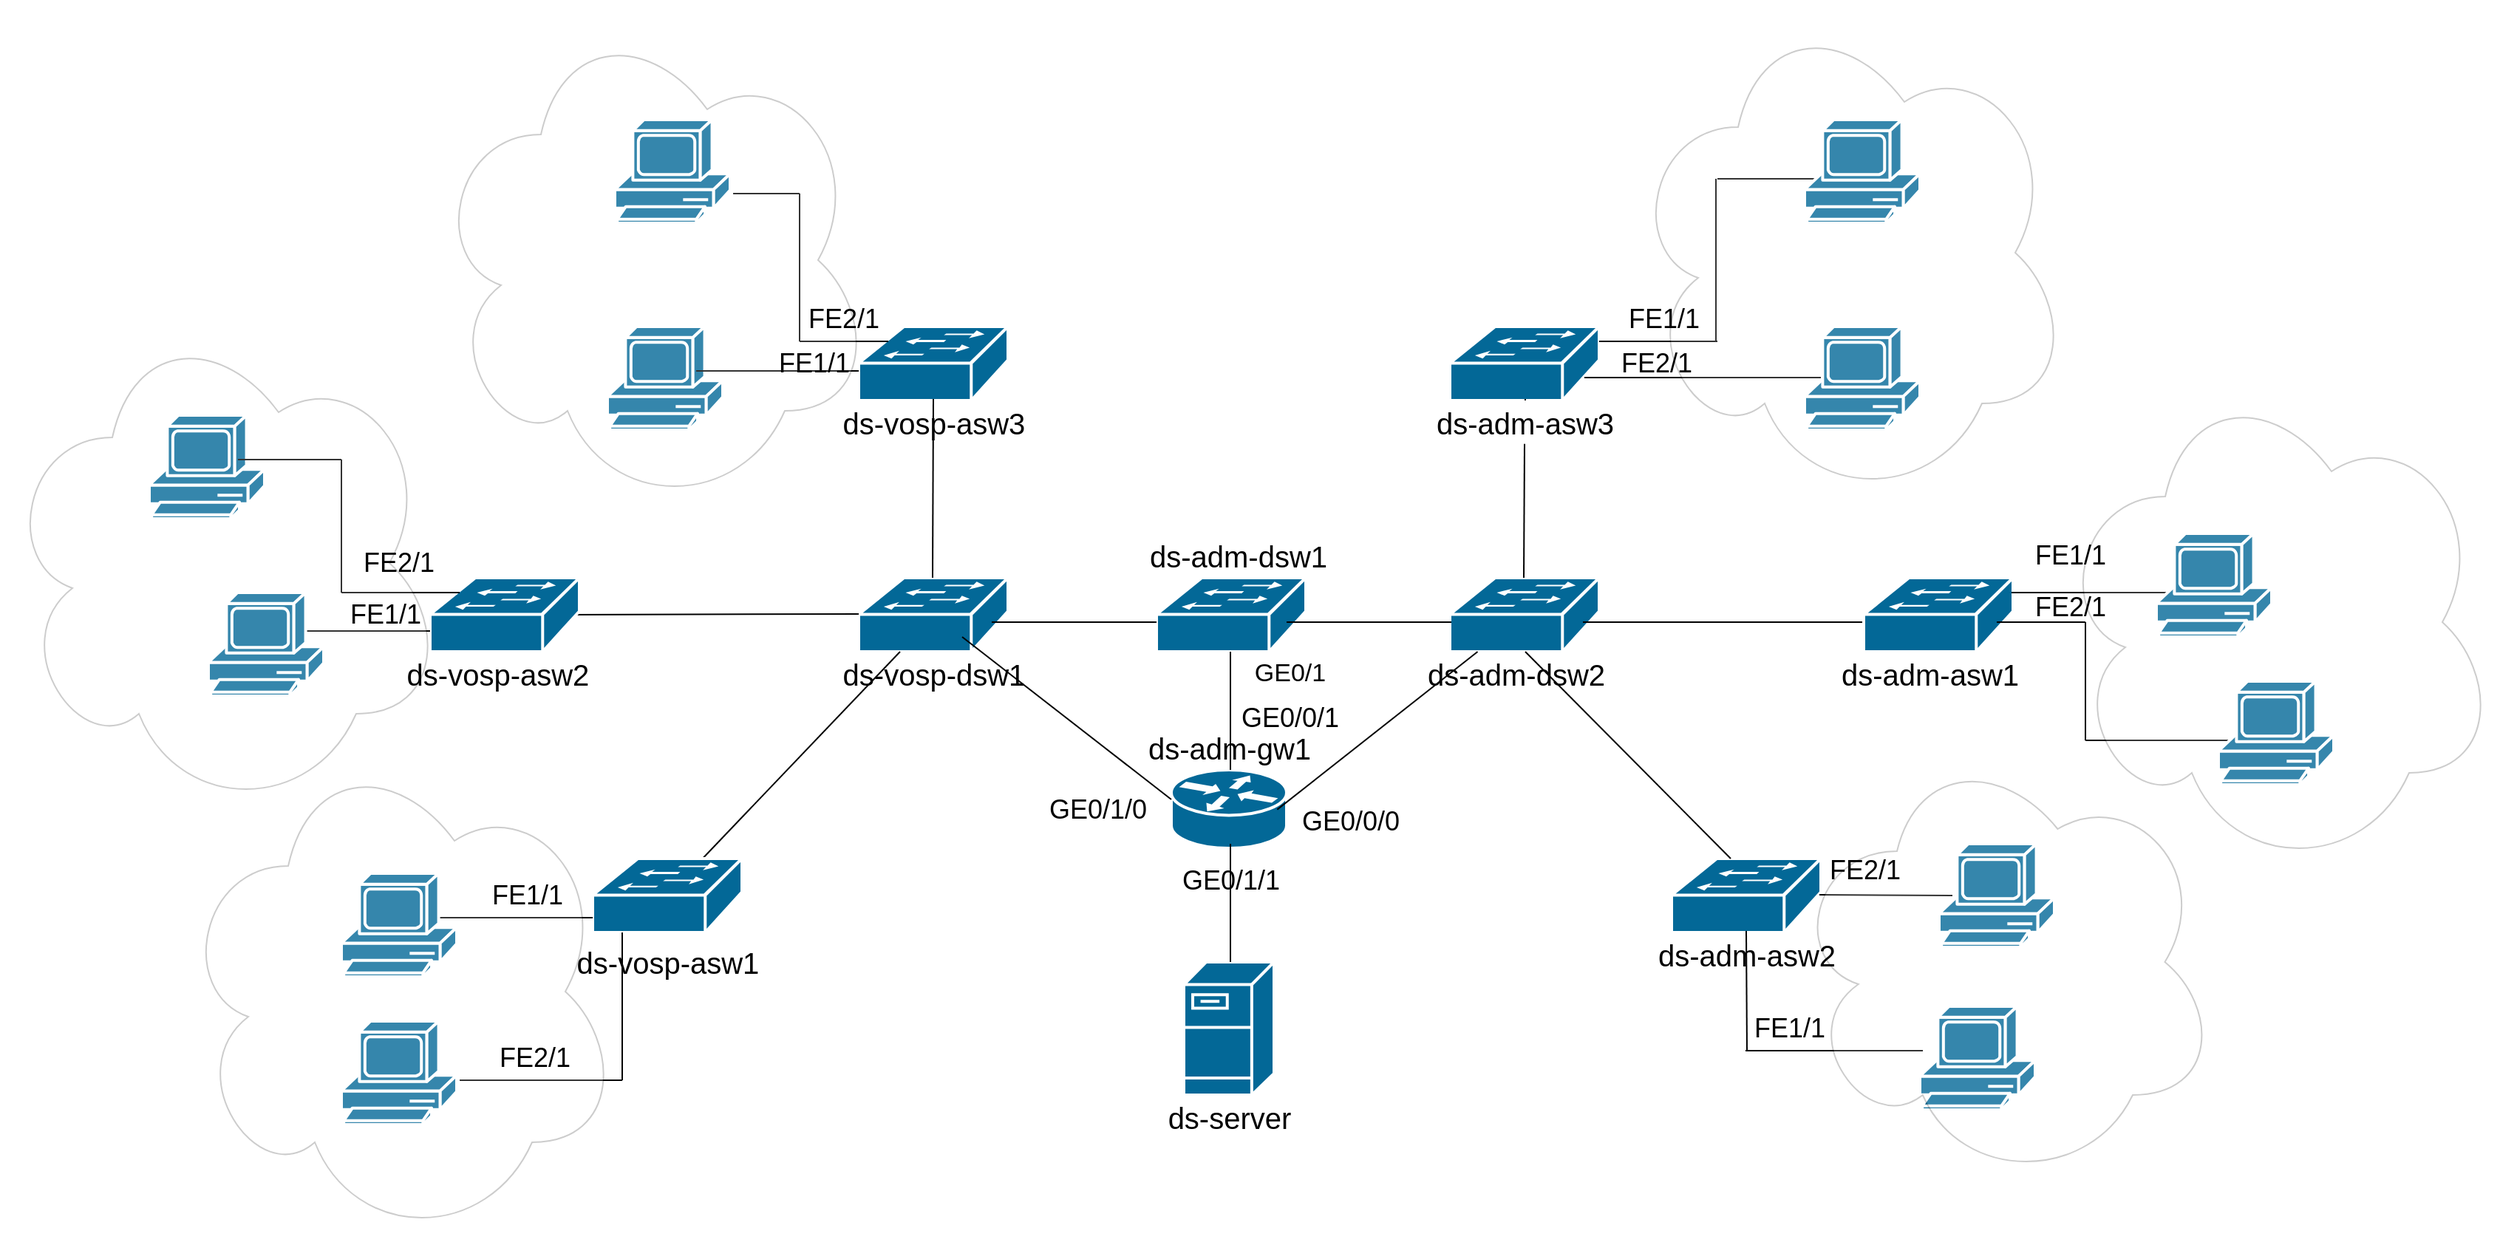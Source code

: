 <mxfile version="21.1.7" type="github">
  <diagram name="Page-1" id="c37626ed-c26b-45fb-9056-f9ebc6bb27b6">
    <mxGraphModel dx="1684" dy="95" grid="1" gridSize="10" guides="1" tooltips="1" connect="1" arrows="1" fold="1" page="1" pageScale="1" pageWidth="1100" pageHeight="850" background="none" math="0" shadow="0">
      <root>
        <mxCell id="0" />
        <mxCell id="1" parent="0" />
        <mxCell id="XvvMgI4vBFlba0enUQ60-3" value="" style="shape=mxgraph.cisco.computers_and_peripherals.pc;sketch=0;html=1;pointerEvents=1;dashed=0;fillColor=#036897;strokeColor=#ffffff;strokeWidth=2;verticalLabelPosition=bottom;verticalAlign=top;align=center;outlineConnect=0;" parent="1" vertex="1">
          <mxGeometry x="-140" y="1150" width="78" height="70" as="geometry" />
        </mxCell>
        <mxCell id="XvvMgI4vBFlba0enUQ60-4" value="" style="shape=mxgraph.cisco.computers_and_peripherals.pc;sketch=0;html=1;pointerEvents=1;dashed=0;fillColor=#036897;strokeColor=#ffffff;strokeWidth=2;verticalLabelPosition=bottom;verticalAlign=top;align=center;outlineConnect=0;" parent="1" vertex="1">
          <mxGeometry x="-135" y="1010" width="78" height="70" as="geometry" />
        </mxCell>
        <mxCell id="XvvMgI4vBFlba0enUQ60-5" value="" style="shape=mxgraph.cisco.switches.workgroup_switch;sketch=0;html=1;pointerEvents=1;dashed=0;fillColor=#036897;strokeColor=#ffffff;strokeWidth=2;verticalLabelPosition=bottom;verticalAlign=top;align=center;outlineConnect=0;" parent="1" vertex="1">
          <mxGeometry x="430" y="1320" width="101" height="50" as="geometry" />
        </mxCell>
        <mxCell id="XvvMgI4vBFlba0enUQ60-6" value="" style="shape=mxgraph.cisco.switches.workgroup_switch;sketch=0;html=1;pointerEvents=1;dashed=0;fillColor=#036897;strokeColor=#ffffff;strokeWidth=2;verticalLabelPosition=bottom;verticalAlign=top;align=center;outlineConnect=0;" parent="1" vertex="1">
          <mxGeometry x="231.5" y="1320" width="101" height="50" as="geometry" />
        </mxCell>
        <mxCell id="XvvMgI4vBFlba0enUQ60-8" value="" style="shape=mxgraph.cisco.switches.workgroup_switch;sketch=0;html=1;pointerEvents=1;dashed=0;fillColor=#036897;strokeColor=#ffffff;strokeWidth=2;verticalLabelPosition=bottom;verticalAlign=top;align=center;outlineConnect=0;" parent="1" vertex="1">
          <mxGeometry x="30" y="1320" width="101" height="50" as="geometry" />
        </mxCell>
        <mxCell id="XvvMgI4vBFlba0enUQ60-9" value="" style="shape=mxgraph.cisco.routers.router;sketch=0;html=1;pointerEvents=1;dashed=0;fillColor=#036897;strokeColor=#ffffff;strokeWidth=2;verticalLabelPosition=bottom;verticalAlign=top;align=center;outlineConnect=0;" parent="1" vertex="1">
          <mxGeometry x="241.5" y="1450" width="78" height="53" as="geometry" />
        </mxCell>
        <mxCell id="XvvMgI4vBFlba0enUQ60-10" value="" style="shape=mxgraph.cisco.servers.fileserver;sketch=0;html=1;pointerEvents=1;dashed=0;fillColor=#036897;strokeColor=#ffffff;strokeWidth=2;verticalLabelPosition=bottom;verticalAlign=top;align=center;outlineConnect=0;" parent="1" vertex="1">
          <mxGeometry x="250" y="1580" width="61" height="90" as="geometry" />
        </mxCell>
        <mxCell id="XvvMgI4vBFlba0enUQ60-12" value="" style="shape=mxgraph.cisco.switches.workgroup_switch;sketch=0;html=1;pointerEvents=1;dashed=0;fillColor=#036897;strokeColor=#ffffff;strokeWidth=2;verticalLabelPosition=bottom;verticalAlign=top;align=center;outlineConnect=0;" parent="1" vertex="1">
          <mxGeometry x="30" y="1150" width="101" height="50" as="geometry" />
        </mxCell>
        <mxCell id="XvvMgI4vBFlba0enUQ60-13" value="" style="shape=mxgraph.cisco.switches.workgroup_switch;sketch=0;html=1;pointerEvents=1;dashed=0;fillColor=#036897;strokeColor=#ffffff;strokeWidth=2;verticalLabelPosition=bottom;verticalAlign=top;align=center;outlineConnect=0;" parent="1" vertex="1">
          <mxGeometry x="430" y="1150" width="101" height="50" as="geometry" />
        </mxCell>
        <mxCell id="dDXD2PsUgnubhzzMAjPv-3" value="" style="endArrow=none;html=1;rounded=0;" parent="1" edge="1">
          <mxGeometry width="50" height="50" relative="1" as="geometry">
            <mxPoint x="281.5" y="1450" as="sourcePoint" />
            <mxPoint x="281.5" y="1370" as="targetPoint" />
          </mxGeometry>
        </mxCell>
        <mxCell id="dDXD2PsUgnubhzzMAjPv-5" value="" style="endArrow=none;html=1;rounded=0;" parent="1" edge="1">
          <mxGeometry width="50" height="50" relative="1" as="geometry">
            <mxPoint x="281.5" y="1580" as="sourcePoint" />
            <mxPoint x="281.5" y="1500" as="targetPoint" />
          </mxGeometry>
        </mxCell>
        <mxCell id="dDXD2PsUgnubhzzMAjPv-6" value="" style="endArrow=none;html=1;rounded=0;" parent="1" edge="1">
          <mxGeometry width="50" height="50" relative="1" as="geometry">
            <mxPoint x="120" y="1350" as="sourcePoint" />
            <mxPoint x="231.5" y="1350" as="targetPoint" />
          </mxGeometry>
        </mxCell>
        <mxCell id="dDXD2PsUgnubhzzMAjPv-7" value="" style="endArrow=none;html=1;rounded=0;" parent="1" edge="1">
          <mxGeometry width="50" height="50" relative="1" as="geometry">
            <mxPoint x="319.5" y="1350" as="sourcePoint" />
            <mxPoint x="431" y="1350" as="targetPoint" />
          </mxGeometry>
        </mxCell>
        <mxCell id="dDXD2PsUgnubhzzMAjPv-8" value="" style="endArrow=none;html=1;rounded=0;entryX=0.5;entryY=0.98;entryDx=0;entryDy=0;entryPerimeter=0;" parent="1" target="XvvMgI4vBFlba0enUQ60-12" edge="1">
          <mxGeometry width="50" height="50" relative="1" as="geometry">
            <mxPoint x="80" y="1320" as="sourcePoint" />
            <mxPoint x="80" y="1230" as="targetPoint" />
          </mxGeometry>
        </mxCell>
        <mxCell id="dDXD2PsUgnubhzzMAjPv-9" value="" style="endArrow=none;html=1;rounded=0;entryX=0.5;entryY=0.98;entryDx=0;entryDy=0;entryPerimeter=0;" parent="1" edge="1" source="FELmi7-JpcPB_7Qh0uIB-7">
          <mxGeometry width="50" height="50" relative="1" as="geometry">
            <mxPoint x="480" y="1320" as="sourcePoint" />
            <mxPoint x="481" y="1199" as="targetPoint" />
          </mxGeometry>
        </mxCell>
        <mxCell id="dDXD2PsUgnubhzzMAjPv-10" value="" style="endArrow=none;html=1;rounded=0;" parent="1" edge="1">
          <mxGeometry width="50" height="50" relative="1" as="geometry">
            <mxPoint x="100" y="1360" as="sourcePoint" />
            <mxPoint x="241.5" y="1470" as="targetPoint" />
          </mxGeometry>
        </mxCell>
        <mxCell id="dDXD2PsUgnubhzzMAjPv-12" value="" style="endArrow=none;html=1;rounded=0;entryX=0.919;entryY=0.506;entryDx=0;entryDy=0;entryPerimeter=0;" parent="1" source="XvvMgI4vBFlba0enUQ60-5" target="XvvMgI4vBFlba0enUQ60-9" edge="1">
          <mxGeometry width="50" height="50" relative="1" as="geometry">
            <mxPoint x="159" y="1379" as="sourcePoint" />
            <mxPoint x="320" y="1480" as="targetPoint" />
          </mxGeometry>
        </mxCell>
        <mxCell id="dDXD2PsUgnubhzzMAjPv-13" value="" style="endArrow=none;html=1;rounded=0;" parent="1" edge="1">
          <mxGeometry width="50" height="50" relative="1" as="geometry">
            <mxPoint x="-170" y="1345" as="sourcePoint" />
            <mxPoint x="30" y="1344.5" as="targetPoint" />
          </mxGeometry>
        </mxCell>
        <mxCell id="dDXD2PsUgnubhzzMAjPv-14" value="" style="shape=mxgraph.cisco.switches.workgroup_switch;sketch=0;html=1;pointerEvents=1;dashed=0;fillColor=#036897;strokeColor=#ffffff;strokeWidth=2;verticalLabelPosition=bottom;verticalAlign=top;align=center;outlineConnect=0;" parent="1" vertex="1">
          <mxGeometry x="-260" y="1320" width="101" height="50" as="geometry" />
        </mxCell>
        <mxCell id="dDXD2PsUgnubhzzMAjPv-15" value="" style="endArrow=none;html=1;rounded=0;" parent="1" source="dDXD2PsUgnubhzzMAjPv-16" edge="1">
          <mxGeometry width="50" height="50" relative="1" as="geometry">
            <mxPoint x="58" y="1450" as="sourcePoint" />
            <mxPoint x="58" y="1370" as="targetPoint" />
          </mxGeometry>
        </mxCell>
        <mxCell id="dDXD2PsUgnubhzzMAjPv-16" value="" style="shape=mxgraph.cisco.switches.workgroup_switch;sketch=0;html=1;pointerEvents=1;dashed=0;fillColor=#036897;strokeColor=#ffffff;strokeWidth=2;verticalLabelPosition=bottom;verticalAlign=top;align=center;outlineConnect=0;" parent="1" vertex="1">
          <mxGeometry x="-150" y="1510" width="101" height="50" as="geometry" />
        </mxCell>
        <mxCell id="dDXD2PsUgnubhzzMAjPv-17" value="" style="shape=mxgraph.cisco.switches.workgroup_switch;sketch=0;html=1;pointerEvents=1;dashed=0;fillColor=#036897;strokeColor=#ffffff;strokeWidth=2;verticalLabelPosition=bottom;verticalAlign=top;align=center;outlineConnect=0;" parent="1" vertex="1">
          <mxGeometry x="580" y="1510" width="101" height="50" as="geometry" />
        </mxCell>
        <mxCell id="dDXD2PsUgnubhzzMAjPv-20" value="" style="endArrow=none;html=1;rounded=0;entryX=0.396;entryY=0;entryDx=0;entryDy=0;entryPerimeter=0;" parent="1" target="dDXD2PsUgnubhzzMAjPv-17" edge="1">
          <mxGeometry width="50" height="50" relative="1" as="geometry">
            <mxPoint x="481" y="1370" as="sourcePoint" />
            <mxPoint x="531" y="1320" as="targetPoint" />
          </mxGeometry>
        </mxCell>
        <mxCell id="dDXD2PsUgnubhzzMAjPv-21" value="" style="endArrow=none;html=1;rounded=0;" parent="1" edge="1">
          <mxGeometry width="50" height="50" relative="1" as="geometry">
            <mxPoint x="520" y="1350" as="sourcePoint" />
            <mxPoint x="720" y="1350" as="targetPoint" />
          </mxGeometry>
        </mxCell>
        <mxCell id="dDXD2PsUgnubhzzMAjPv-22" value="" style="shape=mxgraph.cisco.switches.workgroup_switch;sketch=0;html=1;pointerEvents=1;dashed=0;fillColor=#036897;strokeColor=#ffffff;strokeWidth=2;verticalLabelPosition=bottom;verticalAlign=top;align=center;outlineConnect=0;" parent="1" vertex="1">
          <mxGeometry x="710" y="1320" width="101" height="50" as="geometry" />
        </mxCell>
        <mxCell id="dDXD2PsUgnubhzzMAjPv-24" value="" style="endArrow=none;html=1;rounded=0;" parent="1" edge="1">
          <mxGeometry width="50" height="50" relative="1" as="geometry">
            <mxPoint x="-80" y="1180" as="sourcePoint" />
            <mxPoint x="30" y="1180" as="targetPoint" />
          </mxGeometry>
        </mxCell>
        <mxCell id="dDXD2PsUgnubhzzMAjPv-25" value="" style="endArrow=none;html=1;rounded=0;" parent="1" edge="1">
          <mxGeometry width="50" height="50" relative="1" as="geometry">
            <mxPoint x="-10" y="1160" as="sourcePoint" />
            <mxPoint x="50" y="1160" as="targetPoint" />
          </mxGeometry>
        </mxCell>
        <mxCell id="dDXD2PsUgnubhzzMAjPv-26" value="" style="endArrow=none;html=1;rounded=0;" parent="1" edge="1">
          <mxGeometry width="50" height="50" relative="1" as="geometry">
            <mxPoint x="-10" y="1160" as="sourcePoint" />
            <mxPoint x="-10" y="1060" as="targetPoint" />
          </mxGeometry>
        </mxCell>
        <mxCell id="dDXD2PsUgnubhzzMAjPv-27" value="" style="endArrow=none;html=1;rounded=0;exitX=1.026;exitY=0.714;exitDx=0;exitDy=0;exitPerimeter=0;" parent="1" source="XvvMgI4vBFlba0enUQ60-4" edge="1">
          <mxGeometry width="50" height="50" relative="1" as="geometry">
            <mxPoint x="-60" y="1110" as="sourcePoint" />
            <mxPoint x="-10" y="1060" as="targetPoint" />
          </mxGeometry>
        </mxCell>
        <mxCell id="dDXD2PsUgnubhzzMAjPv-28" value="" style="endArrow=none;html=1;rounded=0;" parent="1" edge="1">
          <mxGeometry width="50" height="50" relative="1" as="geometry">
            <mxPoint x="-350" y="1356" as="sourcePoint" />
            <mxPoint x="-260" y="1356" as="targetPoint" />
          </mxGeometry>
        </mxCell>
        <mxCell id="dDXD2PsUgnubhzzMAjPv-29" value="" style="endArrow=none;html=1;rounded=0;" parent="1" edge="1">
          <mxGeometry width="50" height="50" relative="1" as="geometry">
            <mxPoint x="-320" y="1330" as="sourcePoint" />
            <mxPoint x="-240" y="1330" as="targetPoint" />
          </mxGeometry>
        </mxCell>
        <mxCell id="dDXD2PsUgnubhzzMAjPv-30" value="" style="endArrow=none;html=1;rounded=0;" parent="1" edge="1">
          <mxGeometry width="50" height="50" relative="1" as="geometry">
            <mxPoint x="-320" y="1330" as="sourcePoint" />
            <mxPoint x="-320" y="1240" as="targetPoint" />
          </mxGeometry>
        </mxCell>
        <mxCell id="dDXD2PsUgnubhzzMAjPv-33" value="" style="shape=mxgraph.cisco.computers_and_peripherals.pc;sketch=0;html=1;pointerEvents=1;dashed=0;fillColor=#036897;strokeColor=#ffffff;strokeWidth=2;verticalLabelPosition=bottom;verticalAlign=top;align=center;outlineConnect=0;" parent="1" vertex="1">
          <mxGeometry x="-410" y="1330" width="78" height="70" as="geometry" />
        </mxCell>
        <mxCell id="dDXD2PsUgnubhzzMAjPv-36" value="" style="ellipse;shape=cloud;whiteSpace=wrap;html=1;opacity=20;" parent="1" vertex="1">
          <mxGeometry x="-260" y="935" width="300" height="340" as="geometry" />
        </mxCell>
        <mxCell id="dDXD2PsUgnubhzzMAjPv-37" value="" style="endArrow=none;html=1;rounded=0;" parent="1" edge="1">
          <mxGeometry width="50" height="50" relative="1" as="geometry">
            <mxPoint x="-130" y="1660" as="sourcePoint" />
            <mxPoint x="-130" y="1560" as="targetPoint" />
          </mxGeometry>
        </mxCell>
        <mxCell id="dDXD2PsUgnubhzzMAjPv-40" value="" style="endArrow=none;html=1;rounded=0;entryX=0.026;entryY=0.429;entryDx=0;entryDy=0;entryPerimeter=0;" parent="1" target="dDXD2PsUgnubhzzMAjPv-46" edge="1">
          <mxGeometry width="50" height="50" relative="1" as="geometry">
            <mxPoint x="630" y="1640" as="sourcePoint" />
            <mxPoint x="691" y="1640" as="targetPoint" />
          </mxGeometry>
        </mxCell>
        <mxCell id="dDXD2PsUgnubhzzMAjPv-41" value="" style="endArrow=none;html=1;rounded=0;" parent="1" edge="1">
          <mxGeometry width="50" height="50" relative="1" as="geometry">
            <mxPoint x="810" y="1330" as="sourcePoint" />
            <mxPoint x="920" y="1330" as="targetPoint" />
          </mxGeometry>
        </mxCell>
        <mxCell id="dDXD2PsUgnubhzzMAjPv-42" value="" style="endArrow=none;html=1;rounded=0;" parent="1" edge="1">
          <mxGeometry width="50" height="50" relative="1" as="geometry">
            <mxPoint x="800" y="1350" as="sourcePoint" />
            <mxPoint x="860" y="1350" as="targetPoint" />
          </mxGeometry>
        </mxCell>
        <mxCell id="dDXD2PsUgnubhzzMAjPv-44" value="" style="endArrow=none;html=1;rounded=0;" parent="1" edge="1">
          <mxGeometry width="50" height="50" relative="1" as="geometry">
            <mxPoint x="680" y="1534.5" as="sourcePoint" />
            <mxPoint x="770" y="1535" as="targetPoint" />
          </mxGeometry>
        </mxCell>
        <mxCell id="dDXD2PsUgnubhzzMAjPv-45" value="" style="shape=mxgraph.cisco.computers_and_peripherals.pc;sketch=0;html=1;pointerEvents=1;dashed=0;fillColor=#036897;strokeColor=#ffffff;strokeWidth=2;verticalLabelPosition=bottom;verticalAlign=top;align=center;outlineConnect=0;" parent="1" vertex="1">
          <mxGeometry x="761" y="1500" width="78" height="70" as="geometry" />
        </mxCell>
        <mxCell id="dDXD2PsUgnubhzzMAjPv-46" value="" style="shape=mxgraph.cisco.computers_and_peripherals.pc;sketch=0;html=1;pointerEvents=1;dashed=0;fillColor=#036897;strokeColor=#ffffff;strokeWidth=2;verticalLabelPosition=bottom;verticalAlign=top;align=center;outlineConnect=0;" parent="1" vertex="1">
          <mxGeometry x="748" y="1610" width="78" height="70" as="geometry" />
        </mxCell>
        <mxCell id="dDXD2PsUgnubhzzMAjPv-47" value="" style="endArrow=none;html=1;rounded=0;" parent="1" edge="1">
          <mxGeometry width="50" height="50" relative="1" as="geometry">
            <mxPoint x="-260" y="1550" as="sourcePoint" />
            <mxPoint x="-150" y="1550" as="targetPoint" />
          </mxGeometry>
        </mxCell>
        <mxCell id="dDXD2PsUgnubhzzMAjPv-48" value="" style="shape=mxgraph.cisco.computers_and_peripherals.pc;sketch=0;html=1;pointerEvents=1;dashed=0;fillColor=#036897;strokeColor=#ffffff;strokeWidth=2;verticalLabelPosition=bottom;verticalAlign=top;align=center;outlineConnect=0;" parent="1" vertex="1">
          <mxGeometry x="-320" y="1520" width="78" height="70" as="geometry" />
        </mxCell>
        <mxCell id="dDXD2PsUgnubhzzMAjPv-49" value="" style="shape=mxgraph.cisco.computers_and_peripherals.pc;sketch=0;html=1;pointerEvents=1;dashed=0;fillColor=#036897;strokeColor=#ffffff;strokeWidth=2;verticalLabelPosition=bottom;verticalAlign=top;align=center;outlineConnect=0;" parent="1" vertex="1">
          <mxGeometry x="-320" y="1620" width="78" height="70" as="geometry" />
        </mxCell>
        <mxCell id="dDXD2PsUgnubhzzMAjPv-50" value="" style="endArrow=none;html=1;rounded=0;" parent="1" edge="1">
          <mxGeometry width="50" height="50" relative="1" as="geometry">
            <mxPoint x="860" y="1430" as="sourcePoint" />
            <mxPoint x="860" y="1350" as="targetPoint" />
          </mxGeometry>
        </mxCell>
        <mxCell id="dDXD2PsUgnubhzzMAjPv-51" value="" style="endArrow=none;html=1;rounded=0;" parent="1" edge="1">
          <mxGeometry width="50" height="50" relative="1" as="geometry">
            <mxPoint x="860" y="1430" as="sourcePoint" />
            <mxPoint x="960" y="1430" as="targetPoint" />
          </mxGeometry>
        </mxCell>
        <mxCell id="dDXD2PsUgnubhzzMAjPv-53" value="" style="shape=mxgraph.cisco.computers_and_peripherals.pc;sketch=0;html=1;pointerEvents=1;dashed=0;fillColor=#036897;strokeColor=#ffffff;strokeWidth=2;verticalLabelPosition=bottom;verticalAlign=top;align=center;outlineConnect=0;" parent="1" vertex="1">
          <mxGeometry x="908" y="1290" width="78" height="70" as="geometry" />
        </mxCell>
        <mxCell id="dDXD2PsUgnubhzzMAjPv-54" value="" style="shape=mxgraph.cisco.computers_and_peripherals.pc;sketch=0;html=1;pointerEvents=1;dashed=0;fillColor=#036897;strokeColor=#ffffff;strokeWidth=2;verticalLabelPosition=bottom;verticalAlign=top;align=center;outlineConnect=0;" parent="1" vertex="1">
          <mxGeometry x="950" y="1390" width="78" height="70" as="geometry" />
        </mxCell>
        <mxCell id="dDXD2PsUgnubhzzMAjPv-55" value="" style="endArrow=none;html=1;rounded=0;" parent="1" edge="1">
          <mxGeometry width="50" height="50" relative="1" as="geometry">
            <mxPoint x="531" y="1160" as="sourcePoint" />
            <mxPoint x="611" y="1160" as="targetPoint" />
          </mxGeometry>
        </mxCell>
        <mxCell id="dDXD2PsUgnubhzzMAjPv-56" value="" style="endArrow=none;html=1;rounded=0;" parent="1" edge="1">
          <mxGeometry width="50" height="50" relative="1" as="geometry">
            <mxPoint x="610" y="1160" as="sourcePoint" />
            <mxPoint x="610" y="1050" as="targetPoint" />
          </mxGeometry>
        </mxCell>
        <mxCell id="dDXD2PsUgnubhzzMAjPv-57" value="" style="endArrow=none;html=1;rounded=0;" parent="1" edge="1">
          <mxGeometry width="50" height="50" relative="1" as="geometry">
            <mxPoint x="611" y="1050" as="sourcePoint" />
            <mxPoint x="681" y="1050" as="targetPoint" />
          </mxGeometry>
        </mxCell>
        <mxCell id="dDXD2PsUgnubhzzMAjPv-58" value="" style="shape=mxgraph.cisco.computers_and_peripherals.pc;sketch=0;html=1;pointerEvents=1;dashed=0;fillColor=#036897;strokeColor=#ffffff;strokeWidth=2;verticalLabelPosition=bottom;verticalAlign=top;align=center;outlineConnect=0;" parent="1" vertex="1">
          <mxGeometry x="670" y="1010" width="78" height="70" as="geometry" />
        </mxCell>
        <mxCell id="dDXD2PsUgnubhzzMAjPv-59" value="" style="endArrow=none;html=1;rounded=0;" parent="1" edge="1">
          <mxGeometry width="50" height="50" relative="1" as="geometry">
            <mxPoint x="521" y="1184.5" as="sourcePoint" />
            <mxPoint x="681" y="1184.5" as="targetPoint" />
          </mxGeometry>
        </mxCell>
        <mxCell id="dDXD2PsUgnubhzzMAjPv-61" value="" style="shape=mxgraph.cisco.computers_and_peripherals.pc;sketch=0;html=1;pointerEvents=1;dashed=0;fillColor=#036897;strokeColor=#ffffff;strokeWidth=2;verticalLabelPosition=bottom;verticalAlign=top;align=center;outlineConnect=0;" parent="1" vertex="1">
          <mxGeometry x="670" y="1150" width="78" height="70" as="geometry" />
        </mxCell>
        <mxCell id="dDXD2PsUgnubhzzMAjPv-62" value="" style="ellipse;shape=cloud;whiteSpace=wrap;html=1;opacity=20;" parent="1" vertex="1">
          <mxGeometry x="550" y="930" width="300" height="340" as="geometry" />
        </mxCell>
        <mxCell id="dDXD2PsUgnubhzzMAjPv-63" value="" style="ellipse;shape=cloud;whiteSpace=wrap;html=1;opacity=20;" parent="1" vertex="1">
          <mxGeometry x="839" y="1180" width="300" height="340" as="geometry" />
        </mxCell>
        <mxCell id="dDXD2PsUgnubhzzMAjPv-64" value="" style="ellipse;shape=cloud;whiteSpace=wrap;html=1;opacity=20;" parent="1" vertex="1">
          <mxGeometry x="660" y="1430" width="290" height="300" as="geometry" />
        </mxCell>
        <mxCell id="dDXD2PsUgnubhzzMAjPv-65" value="" style="endArrow=none;html=1;rounded=0;exitX=1.026;exitY=0.571;exitDx=0;exitDy=0;exitPerimeter=0;" parent="1" source="dDXD2PsUgnubhzzMAjPv-49" edge="1">
          <mxGeometry width="50" height="50" relative="1" as="geometry">
            <mxPoint x="-180" y="1710" as="sourcePoint" />
            <mxPoint x="-130" y="1660" as="targetPoint" />
          </mxGeometry>
        </mxCell>
        <mxCell id="dDXD2PsUgnubhzzMAjPv-66" value="" style="ellipse;shape=cloud;whiteSpace=wrap;html=1;opacity=20;" parent="1" vertex="1">
          <mxGeometry x="-431" y="1430" width="300" height="340" as="geometry" />
        </mxCell>
        <mxCell id="FELmi7-JpcPB_7Qh0uIB-1" value="" style="shape=mxgraph.cisco.computers_and_peripherals.pc;sketch=0;html=1;pointerEvents=1;dashed=0;fillColor=#036897;strokeColor=#ffffff;strokeWidth=2;verticalLabelPosition=bottom;verticalAlign=top;align=center;outlineConnect=0;" vertex="1" parent="1">
          <mxGeometry x="-450" y="1210" width="78" height="70" as="geometry" />
        </mxCell>
        <mxCell id="FELmi7-JpcPB_7Qh0uIB-2" value="" style="endArrow=none;html=1;rounded=0;" edge="1" parent="1">
          <mxGeometry width="50" height="50" relative="1" as="geometry">
            <mxPoint x="-390" y="1240" as="sourcePoint" />
            <mxPoint x="-320" y="1240" as="targetPoint" />
          </mxGeometry>
        </mxCell>
        <mxCell id="dDXD2PsUgnubhzzMAjPv-35" value="" style="ellipse;shape=cloud;whiteSpace=wrap;html=1;opacity=20;" parent="1" vertex="1">
          <mxGeometry x="-550" y="1140" width="300" height="340" as="geometry" />
        </mxCell>
        <mxCell id="FELmi7-JpcPB_7Qh0uIB-3" value="&lt;font style=&quot;font-size: 20px;&quot;&gt;ds-server&lt;/font&gt;" style="text;html=1;strokeColor=none;fillColor=none;align=center;verticalAlign=middle;whiteSpace=wrap;rounded=0;" vertex="1" parent="1">
          <mxGeometry x="230.5" y="1670" width="100" height="30" as="geometry" />
        </mxCell>
        <mxCell id="FELmi7-JpcPB_7Qh0uIB-4" value="&lt;font style=&quot;font-size: 20px;&quot;&gt;ds-adm-dsw1&lt;/font&gt;" style="text;html=1;strokeColor=none;fillColor=none;align=center;verticalAlign=middle;whiteSpace=wrap;rounded=0;" vertex="1" parent="1">
          <mxGeometry x="222" y="1290" width="129.5" height="30" as="geometry" />
        </mxCell>
        <mxCell id="FELmi7-JpcPB_7Qh0uIB-5" value="&lt;font style=&quot;font-size: 20px;&quot;&gt;ds-adm-gw1&lt;/font&gt;" style="text;html=1;strokeColor=none;fillColor=none;align=center;verticalAlign=middle;whiteSpace=wrap;rounded=0;" vertex="1" parent="1">
          <mxGeometry x="220.5" y="1420" width="120" height="30" as="geometry" />
        </mxCell>
        <mxCell id="FELmi7-JpcPB_7Qh0uIB-6" value="&lt;font style=&quot;font-size: 20px;&quot;&gt;ds-adm-dsw2&lt;/font&gt;" style="text;html=1;strokeColor=none;fillColor=none;align=center;verticalAlign=middle;whiteSpace=wrap;rounded=0;" vertex="1" parent="1">
          <mxGeometry x="410" y="1370" width="129.5" height="30" as="geometry" />
        </mxCell>
        <mxCell id="FELmi7-JpcPB_7Qh0uIB-8" value="" style="endArrow=none;html=1;rounded=0;entryX=0.5;entryY=0.98;entryDx=0;entryDy=0;entryPerimeter=0;" edge="1" parent="1" target="FELmi7-JpcPB_7Qh0uIB-7">
          <mxGeometry width="50" height="50" relative="1" as="geometry">
            <mxPoint x="480" y="1320" as="sourcePoint" />
            <mxPoint x="481" y="1199" as="targetPoint" />
          </mxGeometry>
        </mxCell>
        <mxCell id="FELmi7-JpcPB_7Qh0uIB-7" value="&lt;font style=&quot;font-size: 20px;&quot;&gt;ds-adm-asw3&lt;/font&gt;" style="text;html=1;strokeColor=none;fillColor=none;align=center;verticalAlign=middle;whiteSpace=wrap;rounded=0;" vertex="1" parent="1">
          <mxGeometry x="415.75" y="1200" width="129.5" height="30" as="geometry" />
        </mxCell>
        <mxCell id="FELmi7-JpcPB_7Qh0uIB-9" value="&lt;font style=&quot;font-size: 20px;&quot;&gt;ds-adm-asw1&lt;/font&gt;" style="text;html=1;strokeColor=none;fillColor=none;align=center;verticalAlign=middle;whiteSpace=wrap;rounded=0;" vertex="1" parent="1">
          <mxGeometry x="690" y="1370" width="129.5" height="30" as="geometry" />
        </mxCell>
        <mxCell id="FELmi7-JpcPB_7Qh0uIB-14" value="" style="endArrow=none;html=1;rounded=0;entryX=0.5;entryY=0.98;entryDx=0;entryDy=0;entryPerimeter=0;" edge="1" parent="1" target="dDXD2PsUgnubhzzMAjPv-17">
          <mxGeometry width="50" height="50" relative="1" as="geometry">
            <mxPoint x="631" y="1640" as="sourcePoint" />
            <mxPoint x="670" y="1590" as="targetPoint" />
          </mxGeometry>
        </mxCell>
        <mxCell id="FELmi7-JpcPB_7Qh0uIB-15" value="&lt;font style=&quot;font-size: 20px;&quot;&gt;ds-adm-asw2&lt;/font&gt;" style="text;html=1;strokeColor=none;fillColor=none;align=center;verticalAlign=middle;whiteSpace=wrap;rounded=0;" vertex="1" parent="1">
          <mxGeometry x="565.75" y="1560" width="129.5" height="30" as="geometry" />
        </mxCell>
        <mxCell id="FELmi7-JpcPB_7Qh0uIB-16" value="&lt;font style=&quot;font-size: 20px;&quot;&gt;ds-vosp-dsw1&lt;/font&gt;" style="text;html=1;strokeColor=none;fillColor=none;align=center;verticalAlign=middle;whiteSpace=wrap;rounded=0;" vertex="1" parent="1">
          <mxGeometry x="15.75" y="1370" width="129.5" height="30" as="geometry" />
        </mxCell>
        <mxCell id="FELmi7-JpcPB_7Qh0uIB-17" value="&lt;font style=&quot;font-size: 20px;&quot;&gt;ds-vosp-asw3&lt;/font&gt;" style="text;html=1;strokeColor=none;fillColor=none;align=center;verticalAlign=middle;whiteSpace=wrap;rounded=0;" vertex="1" parent="1">
          <mxGeometry x="15.75" y="1200" width="129.5" height="30" as="geometry" />
        </mxCell>
        <mxCell id="FELmi7-JpcPB_7Qh0uIB-18" value="&lt;font style=&quot;font-size: 20px;&quot;&gt;ds-vosp-asw2&lt;/font&gt;" style="text;html=1;strokeColor=none;fillColor=none;align=center;verticalAlign=middle;whiteSpace=wrap;rounded=0;" vertex="1" parent="1">
          <mxGeometry x="-279.5" y="1370" width="129.5" height="30" as="geometry" />
        </mxCell>
        <mxCell id="FELmi7-JpcPB_7Qh0uIB-19" value="&lt;font style=&quot;font-size: 20px;&quot;&gt;ds-vosp-asw1&lt;/font&gt;" style="text;html=1;strokeColor=none;fillColor=none;align=center;verticalAlign=middle;whiteSpace=wrap;rounded=0;" vertex="1" parent="1">
          <mxGeometry x="-164.25" y="1565" width="129.5" height="30" as="geometry" />
        </mxCell>
        <mxCell id="FELmi7-JpcPB_7Qh0uIB-20" value="&lt;font style=&quot;font-size: 17px;&quot;&gt;GE0/1&lt;/font&gt;" style="text;html=1;strokeColor=none;fillColor=none;align=center;verticalAlign=middle;whiteSpace=wrap;rounded=0;strokeWidth=1;" vertex="1" parent="1">
          <mxGeometry x="292" y="1370" width="60" height="30" as="geometry" />
        </mxCell>
        <mxCell id="FELmi7-JpcPB_7Qh0uIB-21" value="&lt;font style=&quot;font-size: 18px;&quot;&gt;GE0/1/1&lt;/font&gt;" style="text;html=1;strokeColor=none;fillColor=none;align=center;verticalAlign=middle;whiteSpace=wrap;rounded=0;" vertex="1" parent="1">
          <mxGeometry x="252" y="1510" width="60" height="30" as="geometry" />
        </mxCell>
        <mxCell id="FELmi7-JpcPB_7Qh0uIB-23" value="&lt;font style=&quot;font-size: 18px;&quot;&gt;FE1/1&lt;/font&gt;" style="text;html=1;strokeColor=none;fillColor=none;align=center;verticalAlign=middle;whiteSpace=wrap;rounded=0;" vertex="1" parent="1">
          <mxGeometry x="-224.25" y="1520" width="60" height="30" as="geometry" />
        </mxCell>
        <mxCell id="FELmi7-JpcPB_7Qh0uIB-24" value="&lt;font style=&quot;font-size: 18px;&quot;&gt;FE2/1&lt;/font&gt;" style="text;html=1;strokeColor=none;fillColor=none;align=center;verticalAlign=middle;whiteSpace=wrap;rounded=0;" vertex="1" parent="1">
          <mxGeometry x="-219" y="1630" width="60" height="30" as="geometry" />
        </mxCell>
        <mxCell id="FELmi7-JpcPB_7Qh0uIB-25" value="&lt;font style=&quot;font-size: 18px;&quot;&gt;FE1/1&lt;/font&gt;" style="text;html=1;strokeColor=none;fillColor=none;align=center;verticalAlign=middle;whiteSpace=wrap;rounded=0;" vertex="1" parent="1">
          <mxGeometry x="-320" y="1330" width="60" height="30" as="geometry" />
        </mxCell>
        <mxCell id="FELmi7-JpcPB_7Qh0uIB-26" value="&lt;font style=&quot;font-size: 18px;&quot;&gt;FE2/1&lt;/font&gt;" style="text;html=1;strokeColor=none;fillColor=none;align=center;verticalAlign=middle;whiteSpace=wrap;rounded=0;" vertex="1" parent="1">
          <mxGeometry x="-311" y="1295" width="60" height="30" as="geometry" />
        </mxCell>
        <mxCell id="FELmi7-JpcPB_7Qh0uIB-27" value="&lt;font style=&quot;font-size: 18px;&quot;&gt;FE1/1&lt;/font&gt;" style="text;html=1;strokeColor=none;fillColor=none;align=center;verticalAlign=middle;whiteSpace=wrap;rounded=0;" vertex="1" parent="1">
          <mxGeometry x="-30" y="1160" width="60" height="30" as="geometry" />
        </mxCell>
        <mxCell id="FELmi7-JpcPB_7Qh0uIB-28" value="&lt;font style=&quot;font-size: 18px;&quot;&gt;FE2/1&lt;/font&gt;" style="text;html=1;strokeColor=none;fillColor=none;align=center;verticalAlign=middle;whiteSpace=wrap;rounded=0;" vertex="1" parent="1">
          <mxGeometry x="-10" y="1130" width="60" height="30" as="geometry" />
        </mxCell>
        <mxCell id="FELmi7-JpcPB_7Qh0uIB-29" value="&lt;font style=&quot;font-size: 18px;&quot;&gt;FE1/1&lt;/font&gt;" style="text;html=1;strokeColor=none;fillColor=none;align=center;verticalAlign=middle;whiteSpace=wrap;rounded=0;" vertex="1" parent="1">
          <mxGeometry x="545.25" y="1130" width="60" height="30" as="geometry" />
        </mxCell>
        <mxCell id="FELmi7-JpcPB_7Qh0uIB-30" value="&lt;font style=&quot;font-size: 18px;&quot;&gt;FE2/1&lt;/font&gt;" style="text;html=1;strokeColor=none;fillColor=none;align=center;verticalAlign=middle;whiteSpace=wrap;rounded=0;" vertex="1" parent="1">
          <mxGeometry x="539.5" y="1160" width="60" height="30" as="geometry" />
        </mxCell>
        <mxCell id="FELmi7-JpcPB_7Qh0uIB-32" value="&lt;font style=&quot;font-size: 18px;&quot;&gt;FE1/1&lt;/font&gt;" style="text;html=1;strokeColor=none;fillColor=none;align=center;verticalAlign=middle;whiteSpace=wrap;rounded=0;" vertex="1" parent="1">
          <mxGeometry x="819.5" y="1290" width="60" height="30" as="geometry" />
        </mxCell>
        <mxCell id="FELmi7-JpcPB_7Qh0uIB-33" value="&lt;font style=&quot;font-size: 18px;&quot;&gt;FE2/1&lt;/font&gt;" style="text;html=1;strokeColor=none;fillColor=none;align=center;verticalAlign=middle;whiteSpace=wrap;rounded=0;" vertex="1" parent="1">
          <mxGeometry x="819.5" y="1325" width="60" height="30" as="geometry" />
        </mxCell>
        <mxCell id="FELmi7-JpcPB_7Qh0uIB-34" value="&lt;font style=&quot;font-size: 18px;&quot;&gt;FE2/1&lt;/font&gt;" style="text;html=1;strokeColor=none;fillColor=none;align=center;verticalAlign=middle;whiteSpace=wrap;rounded=0;" vertex="1" parent="1">
          <mxGeometry x="681" y="1503" width="60" height="30" as="geometry" />
        </mxCell>
        <mxCell id="FELmi7-JpcPB_7Qh0uIB-35" value="&lt;font style=&quot;font-size: 18px;&quot;&gt;FE1/1&lt;/font&gt;" style="text;html=1;strokeColor=none;fillColor=none;align=center;verticalAlign=middle;whiteSpace=wrap;rounded=0;" vertex="1" parent="1">
          <mxGeometry x="630" y="1610" width="60" height="30" as="geometry" />
        </mxCell>
        <mxCell id="FELmi7-JpcPB_7Qh0uIB-36" value="&lt;font style=&quot;font-size: 18px;&quot;&gt;GE0/1/0&lt;/font&gt;" style="text;html=1;strokeColor=none;fillColor=none;align=center;verticalAlign=middle;whiteSpace=wrap;rounded=0;" vertex="1" parent="1">
          <mxGeometry x="162" y="1461.5" width="60" height="30" as="geometry" />
        </mxCell>
        <mxCell id="FELmi7-JpcPB_7Qh0uIB-38" value="&lt;font style=&quot;font-size: 18px;&quot;&gt;GE0/0/0&lt;/font&gt;" style="text;html=1;strokeColor=none;fillColor=none;align=center;verticalAlign=middle;whiteSpace=wrap;rounded=0;" vertex="1" parent="1">
          <mxGeometry x="332.5" y="1470" width="60" height="30" as="geometry" />
        </mxCell>
        <mxCell id="FELmi7-JpcPB_7Qh0uIB-39" value="&lt;font style=&quot;font-size: 18px;&quot;&gt;GE0/0/1&lt;/font&gt;" style="text;html=1;strokeColor=none;fillColor=none;align=center;verticalAlign=middle;whiteSpace=wrap;rounded=0;" vertex="1" parent="1">
          <mxGeometry x="291.5" y="1400" width="60" height="30" as="geometry" />
        </mxCell>
      </root>
    </mxGraphModel>
  </diagram>
</mxfile>
